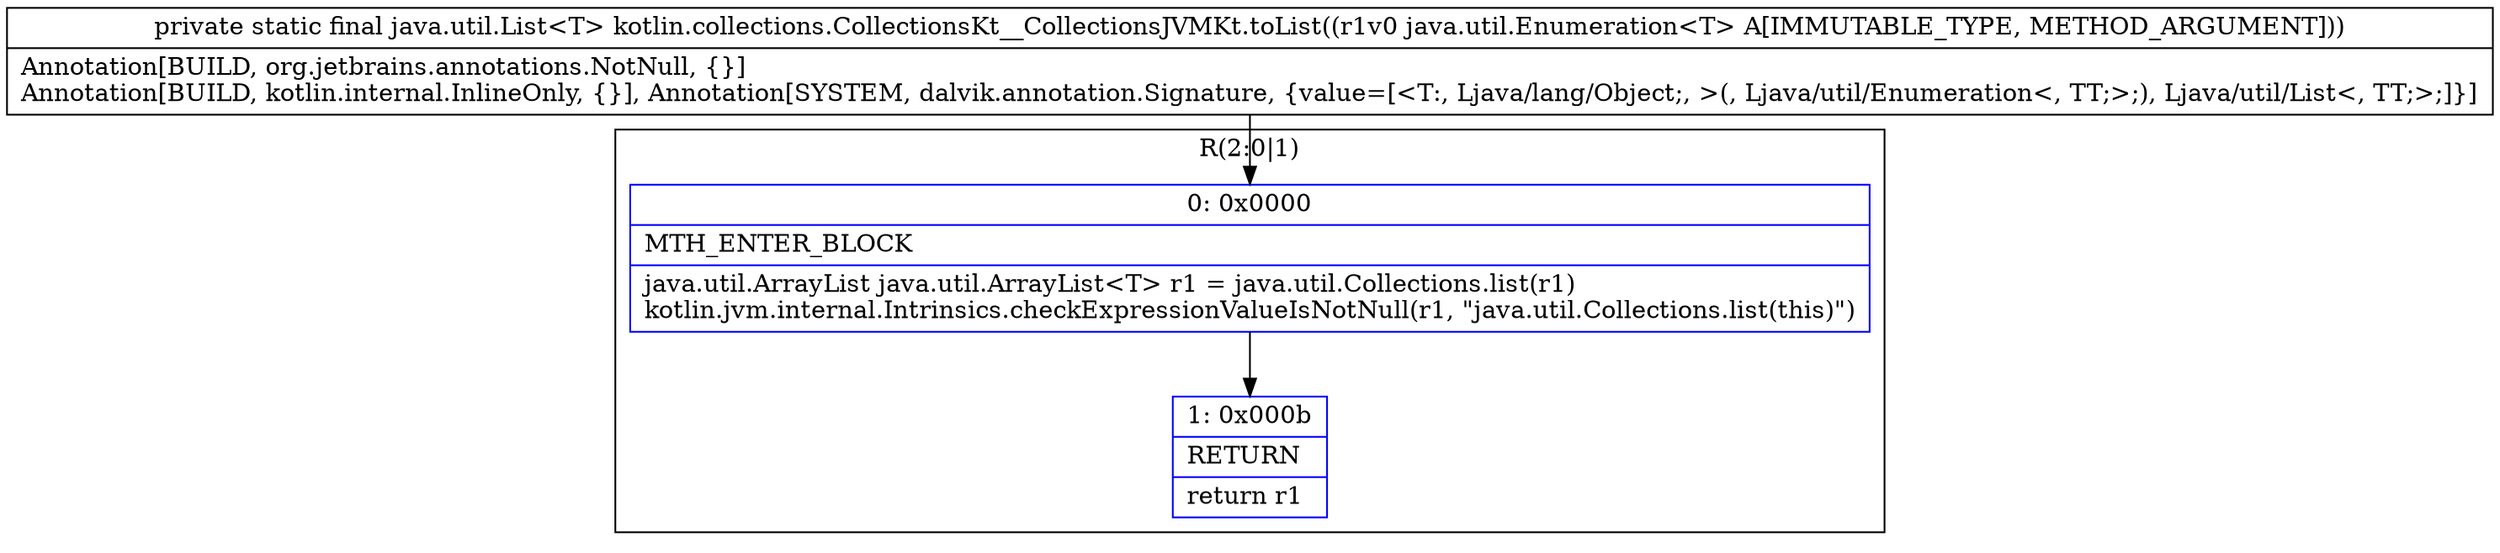 digraph "CFG forkotlin.collections.CollectionsKt__CollectionsJVMKt.toList(Ljava\/util\/Enumeration;)Ljava\/util\/List;" {
subgraph cluster_Region_1600976052 {
label = "R(2:0|1)";
node [shape=record,color=blue];
Node_0 [shape=record,label="{0\:\ 0x0000|MTH_ENTER_BLOCK\l|java.util.ArrayList java.util.ArrayList\<T\> r1 = java.util.Collections.list(r1)\lkotlin.jvm.internal.Intrinsics.checkExpressionValueIsNotNull(r1, \"java.util.Collections.list(this)\")\l}"];
Node_1 [shape=record,label="{1\:\ 0x000b|RETURN\l|return r1\l}"];
}
MethodNode[shape=record,label="{private static final java.util.List\<T\> kotlin.collections.CollectionsKt__CollectionsJVMKt.toList((r1v0 java.util.Enumeration\<T\> A[IMMUTABLE_TYPE, METHOD_ARGUMENT]))  | Annotation[BUILD, org.jetbrains.annotations.NotNull, \{\}]\lAnnotation[BUILD, kotlin.internal.InlineOnly, \{\}], Annotation[SYSTEM, dalvik.annotation.Signature, \{value=[\<T:, Ljava\/lang\/Object;, \>(, Ljava\/util\/Enumeration\<, TT;\>;), Ljava\/util\/List\<, TT;\>;]\}]\l}"];
MethodNode -> Node_0;
Node_0 -> Node_1;
}

